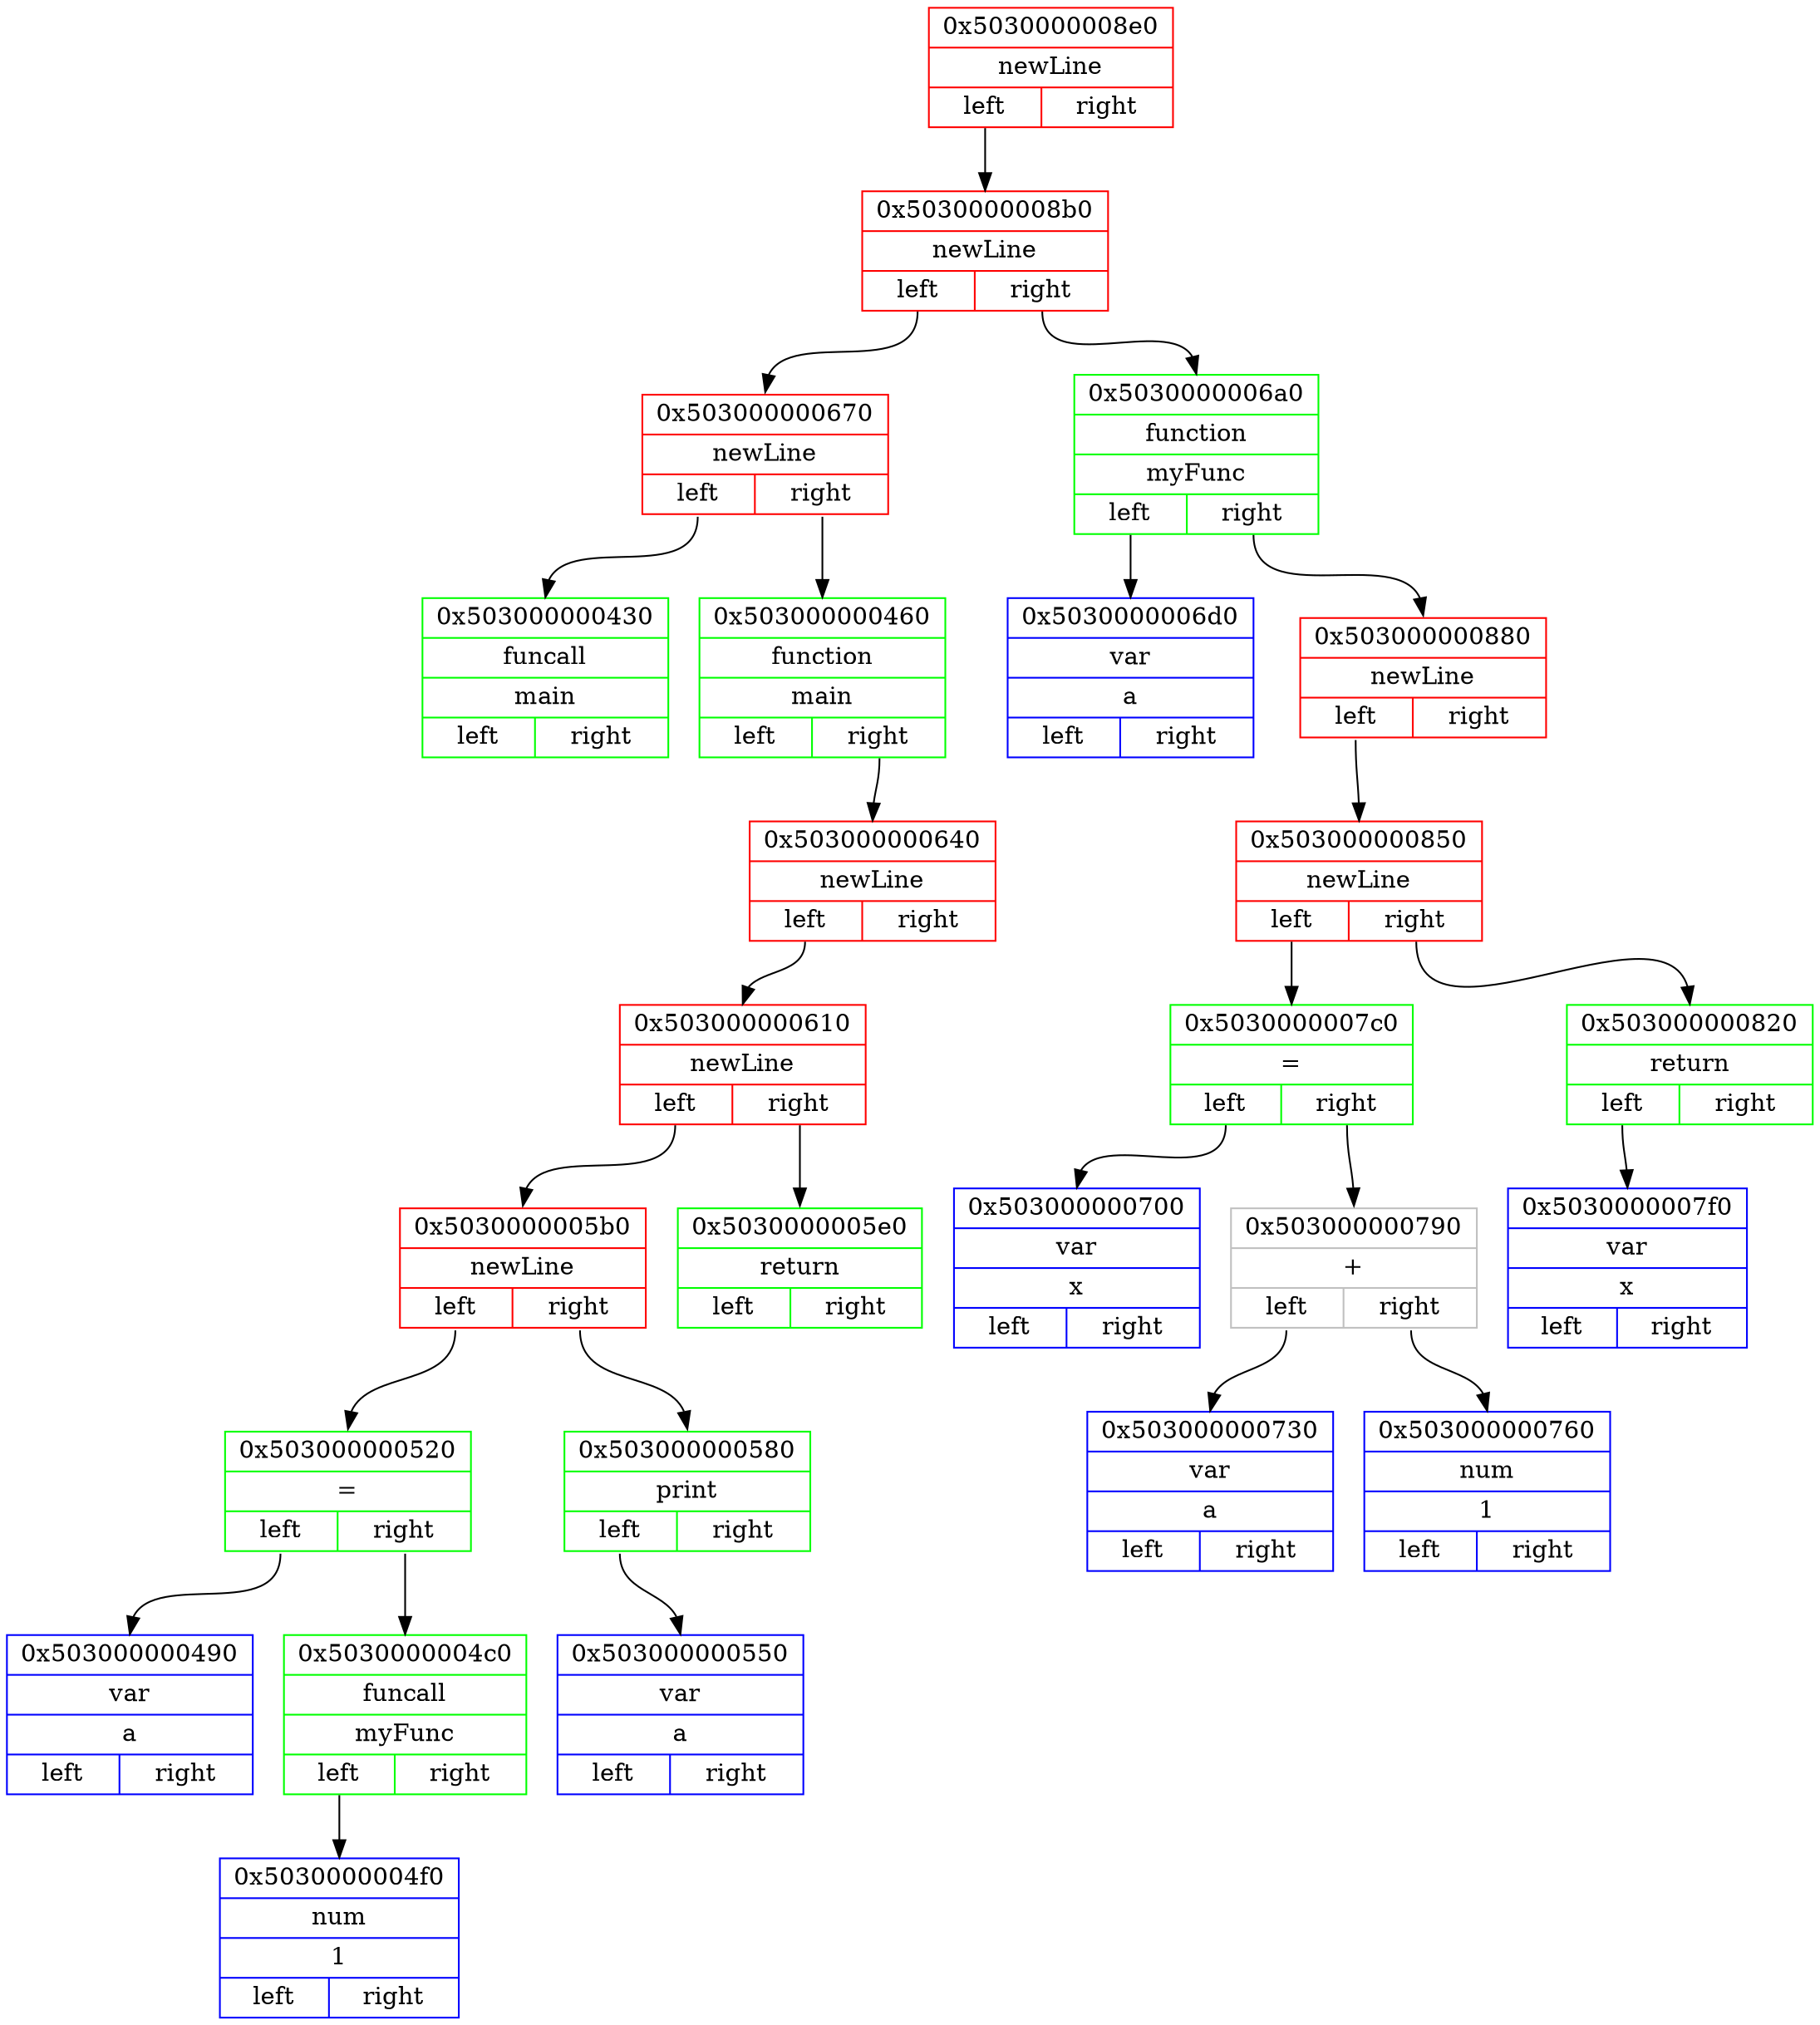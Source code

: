 digraph
{ 
rankdir=HR;

node0x5030000008e0 [ shape=record, color = red rank = 1, label= "{ 0x5030000008e0 | newLine |         {<n0x5030000008e0_l> left | <n0x5030000008e0_r> right}} " ];
node0x5030000008b0 [ shape=record, color = red rank = 2, label= "{ 0x5030000008b0 | newLine |         {<n0x5030000008b0_l> left | <n0x5030000008b0_r> right}} " ];
node0x503000000670 [ shape=record, color = red rank = 3, label= "{ 0x503000000670 | newLine |         {<n0x503000000670_l> left | <n0x503000000670_r> right}} " ];
node0x503000000430 [ shape=record, color = green rank = 4, label= "{ 0x503000000430 | funcall | main |         {<n0x503000000430_l> left | <n0x503000000430_r> right}} " ];
node0x503000000670:<n0x503000000670_l>:s -> node0x503000000430:n [ color = black; ]
node0x503000000460 [ shape=record, color = green rank = 5, label= "{ 0x503000000460 | function | main |         {<n0x503000000460_l> left | <n0x503000000460_r> right}} " ];
node0x503000000640 [ shape=record, color = red rank = 6, label= "{ 0x503000000640 | newLine |         {<n0x503000000640_l> left | <n0x503000000640_r> right}} " ];
node0x503000000610 [ shape=record, color = red rank = 7, label= "{ 0x503000000610 | newLine |         {<n0x503000000610_l> left | <n0x503000000610_r> right}} " ];
node0x5030000005b0 [ shape=record, color = red rank = 8, label= "{ 0x5030000005b0 | newLine |         {<n0x5030000005b0_l> left | <n0x5030000005b0_r> right}} " ];
node0x503000000520 [ shape=record, color = green rank = 9, label= "{ 0x503000000520 | = |         {<n0x503000000520_l> left | <n0x503000000520_r> right}} " ];
node0x503000000490 [ shape=record, color = blue rank = 10, label= "{ 0x503000000490 | var | a |         {<n0x503000000490_l> left | <n0x503000000490_r> right}} " ];
node0x503000000520:<n0x503000000520_l>:s -> node0x503000000490:n [ color = black; ]
node0x5030000004c0 [ shape=record, color = green rank = 11, label= "{ 0x5030000004c0 | funcall | myFunc |         {<n0x5030000004c0_l> left | <n0x5030000004c0_r> right}} " ];
node0x5030000004f0 [ shape=record, color = blue rank = 12, label= "{ 0x5030000004f0 | num | 1 |         {<n0x5030000004f0_l> left | <n0x5030000004f0_r> right}} " ];
node0x5030000004c0:<n0x5030000004c0_l>:s -> node0x5030000004f0:n [ color = black; ]
node0x503000000520:<n0x503000000520_r>:s -> node0x5030000004c0:n [ color = black; ]
node0x5030000005b0:<n0x5030000005b0_l>:s -> node0x503000000520:n [ color = black; ]
node0x503000000580 [ shape=record, color = green rank = 10, label= "{ 0x503000000580 | print |         {<n0x503000000580_l> left | <n0x503000000580_r> right}} " ];
node0x503000000550 [ shape=record, color = blue rank = 11, label= "{ 0x503000000550 | var | a |         {<n0x503000000550_l> left | <n0x503000000550_r> right}} " ];
node0x503000000580:<n0x503000000580_l>:s -> node0x503000000550:n [ color = black; ]
node0x5030000005b0:<n0x5030000005b0_r>:s -> node0x503000000580:n [ color = black; ]
node0x503000000610:<n0x503000000610_l>:s -> node0x5030000005b0:n [ color = black; ]
node0x5030000005e0 [ shape=record, color = green rank = 9, label= "{ 0x5030000005e0 | return |         {<n0x5030000005e0_l> left | <n0x5030000005e0_r> right}} " ];
node0x503000000610:<n0x503000000610_r>:s -> node0x5030000005e0:n [ color = black; ]
node0x503000000640:<n0x503000000640_l>:s -> node0x503000000610:n [ color = black; ]
node0x503000000460:<n0x503000000460_r>:s -> node0x503000000640:n [ color = black; ]
node0x503000000670:<n0x503000000670_r>:s -> node0x503000000460:n [ color = black; ]
node0x5030000008b0:<n0x5030000008b0_l>:s -> node0x503000000670:n [ color = black; ]
node0x5030000006a0 [ shape=record, color = green rank = 4, label= "{ 0x5030000006a0 | function | myFunc |         {<n0x5030000006a0_l> left | <n0x5030000006a0_r> right}} " ];
node0x5030000006d0 [ shape=record, color = blue rank = 5, label= "{ 0x5030000006d0 | var | a |         {<n0x5030000006d0_l> left | <n0x5030000006d0_r> right}} " ];
node0x5030000006a0:<n0x5030000006a0_l>:s -> node0x5030000006d0:n [ color = black; ]
node0x503000000880 [ shape=record, color = red rank = 6, label= "{ 0x503000000880 | newLine |         {<n0x503000000880_l> left | <n0x503000000880_r> right}} " ];
node0x503000000850 [ shape=record, color = red rank = 7, label= "{ 0x503000000850 | newLine |         {<n0x503000000850_l> left | <n0x503000000850_r> right}} " ];
node0x5030000007c0 [ shape=record, color = green rank = 8, label= "{ 0x5030000007c0 | = |         {<n0x5030000007c0_l> left | <n0x5030000007c0_r> right}} " ];
node0x503000000700 [ shape=record, color = blue rank = 9, label= "{ 0x503000000700 | var | x |         {<n0x503000000700_l> left | <n0x503000000700_r> right}} " ];
node0x5030000007c0:<n0x5030000007c0_l>:s -> node0x503000000700:n [ color = black; ]
node0x503000000790 [ shape=record, color = grey rank = 10, label= "{ 0x503000000790 | + |         {<n0x503000000790_l> left | <n0x503000000790_r> right}} " ];
node0x503000000730 [ shape=record, color = blue rank = 11, label= "{ 0x503000000730 | var | a |         {<n0x503000000730_l> left | <n0x503000000730_r> right}} " ];
node0x503000000790:<n0x503000000790_l>:s -> node0x503000000730:n [ color = black; ]
node0x503000000760 [ shape=record, color = blue rank = 12, label= "{ 0x503000000760 | num | 1 |         {<n0x503000000760_l> left | <n0x503000000760_r> right}} " ];
node0x503000000790:<n0x503000000790_r>:s -> node0x503000000760:n [ color = black; ]
node0x5030000007c0:<n0x5030000007c0_r>:s -> node0x503000000790:n [ color = black; ]
node0x503000000850:<n0x503000000850_l>:s -> node0x5030000007c0:n [ color = black; ]
node0x503000000820 [ shape=record, color = green rank = 9, label= "{ 0x503000000820 | return |         {<n0x503000000820_l> left | <n0x503000000820_r> right}} " ];
node0x5030000007f0 [ shape=record, color = blue rank = 10, label= "{ 0x5030000007f0 | var | x |         {<n0x5030000007f0_l> left | <n0x5030000007f0_r> right}} " ];
node0x503000000820:<n0x503000000820_l>:s -> node0x5030000007f0:n [ color = black; ]
node0x503000000850:<n0x503000000850_r>:s -> node0x503000000820:n [ color = black; ]
node0x503000000880:<n0x503000000880_l>:s -> node0x503000000850:n [ color = black; ]
node0x5030000006a0:<n0x5030000006a0_r>:s -> node0x503000000880:n [ color = black; ]
node0x5030000008b0:<n0x5030000008b0_r>:s -> node0x5030000006a0:n [ color = black; ]
node0x5030000008e0:<n0x5030000008e0_l>:s -> node0x5030000008b0:n [ color = black; ]
}

